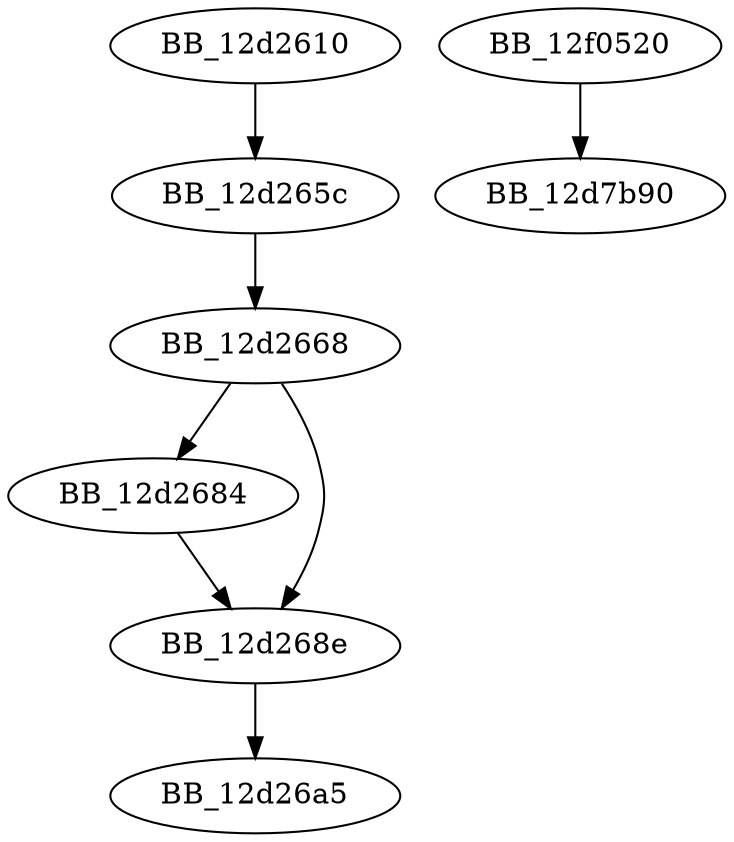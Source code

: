 DiGraph sub_12D2610{
BB_12d2610->BB_12d265c
BB_12d265c->BB_12d2668
BB_12d2668->BB_12d2684
BB_12d2668->BB_12d268e
BB_12d2684->BB_12d268e
BB_12d268e->BB_12d26a5
BB_12f0520->BB_12d7b90
}
